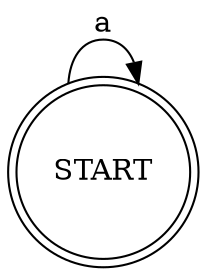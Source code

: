 digraph {
  rankdir=LR;
  node [shape = doublecircle,
  		peripheries = 2]; START;
  START -> START [label=a];
}